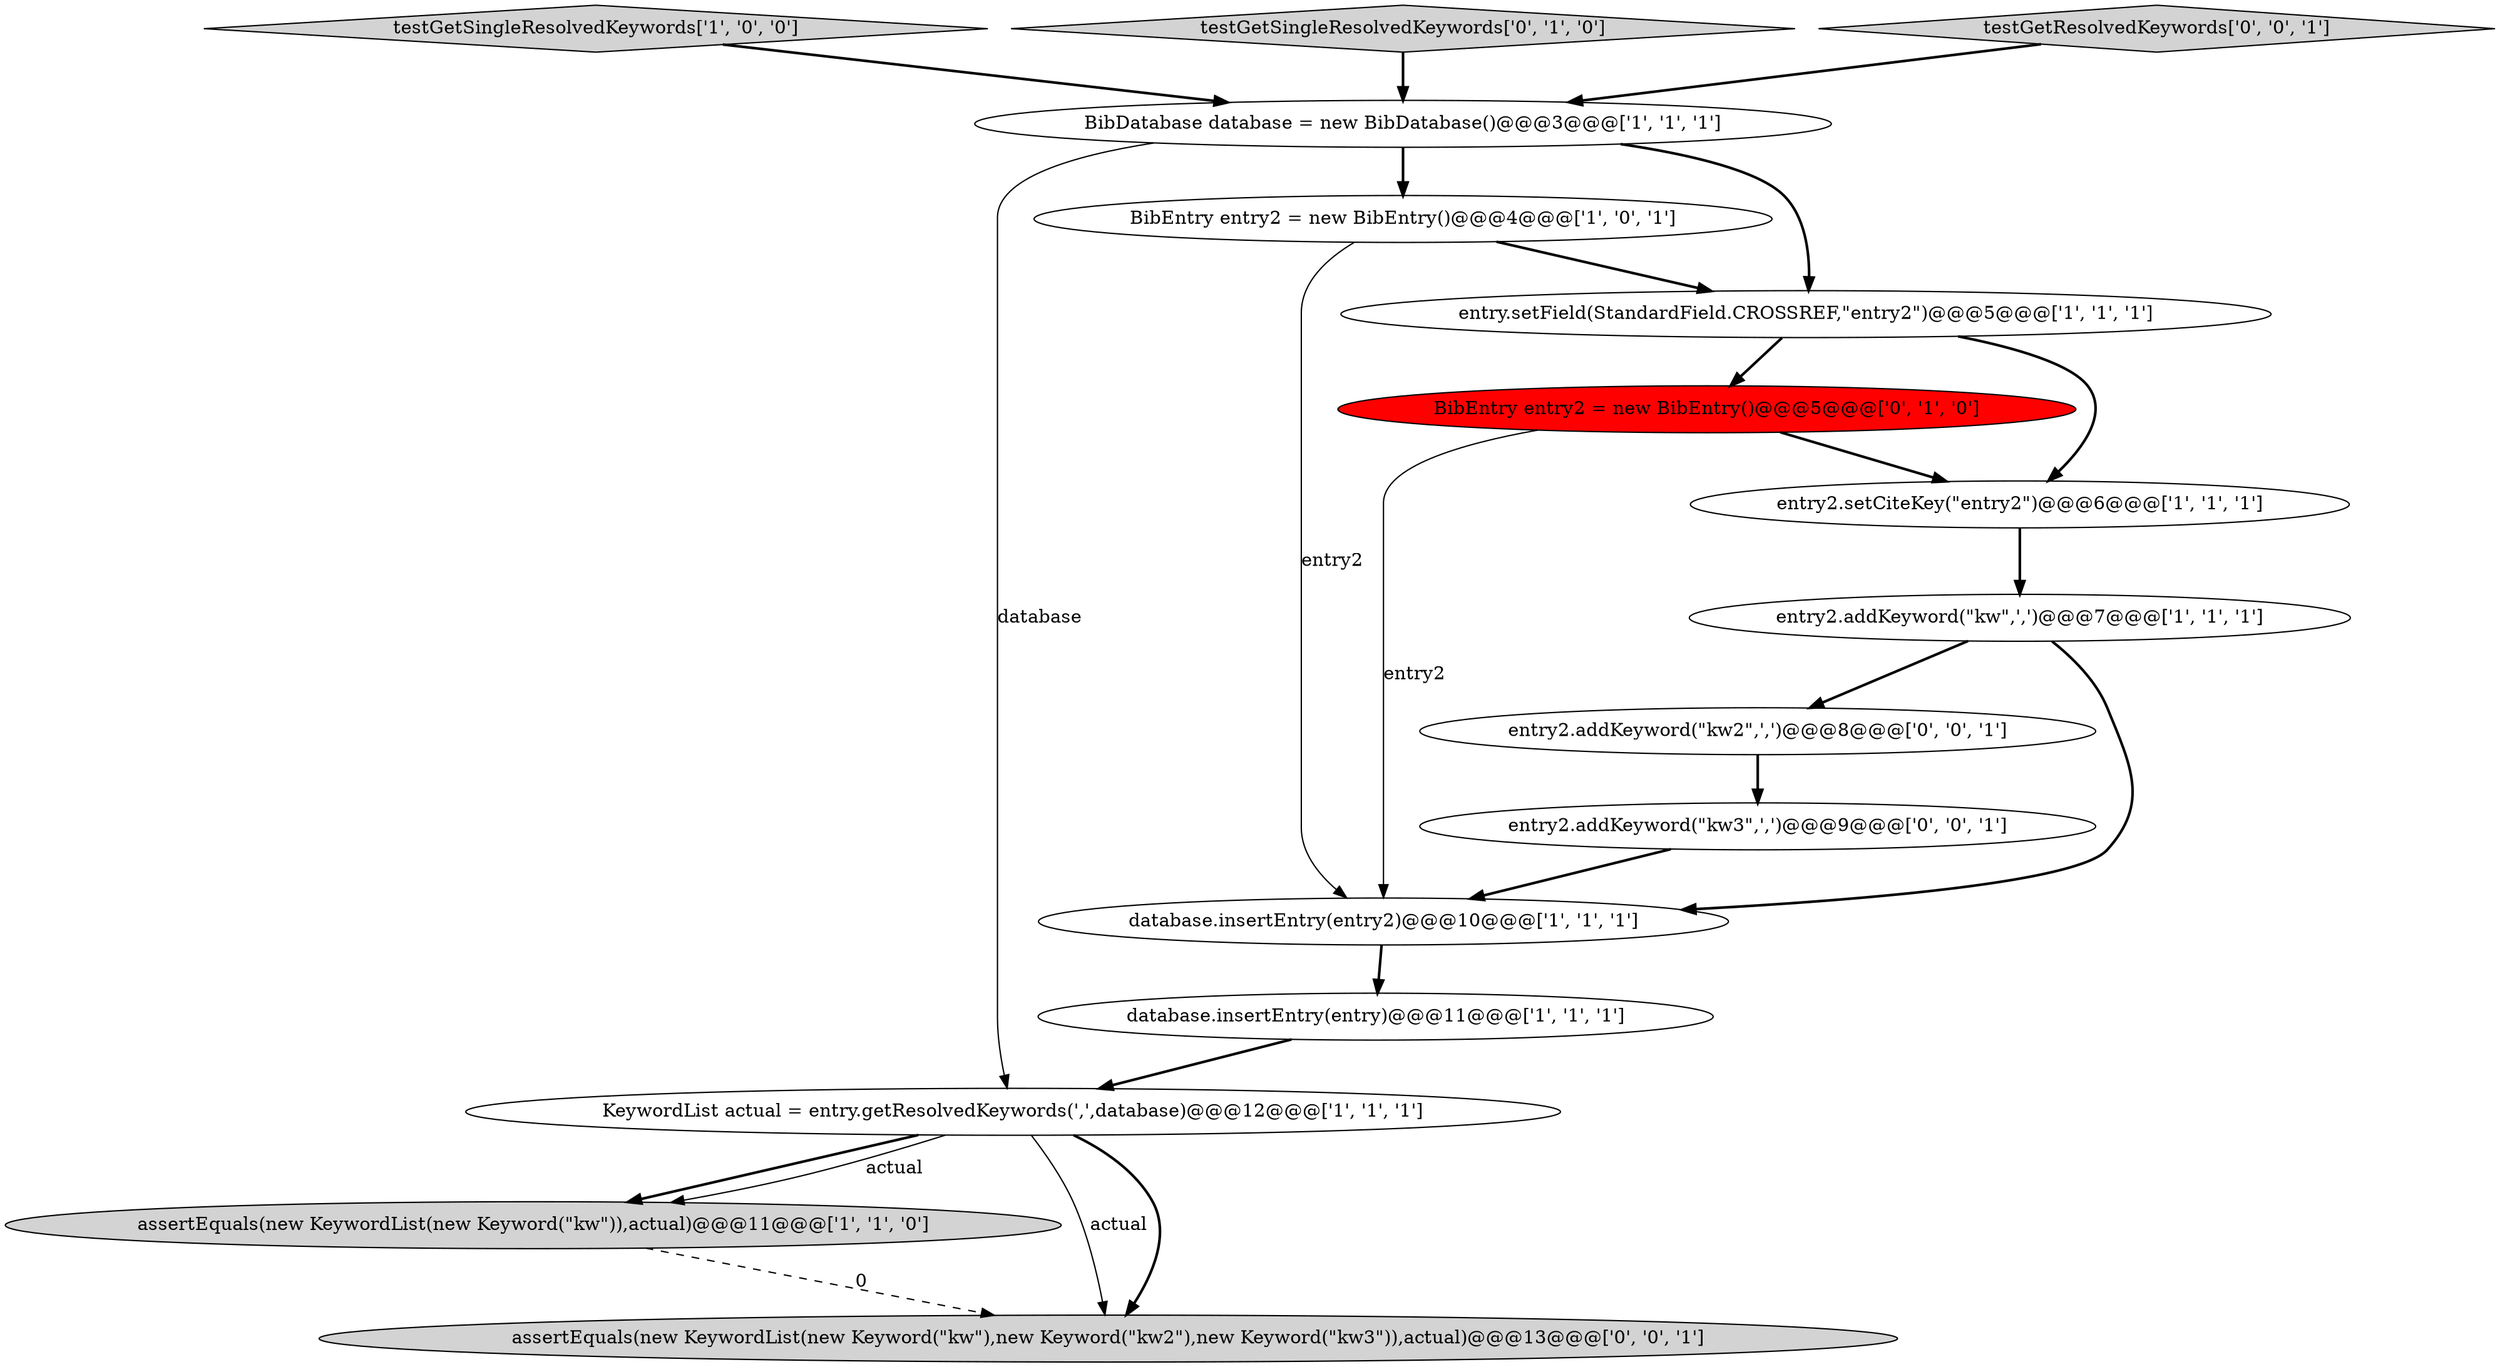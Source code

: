 digraph {
0 [style = filled, label = "testGetSingleResolvedKeywords['1', '0', '0']", fillcolor = lightgray, shape = diamond image = "AAA0AAABBB1BBB"];
10 [style = filled, label = "testGetSingleResolvedKeywords['0', '1', '0']", fillcolor = lightgray, shape = diamond image = "AAA0AAABBB2BBB"];
8 [style = filled, label = "KeywordList actual = entry.getResolvedKeywords(',',database)@@@12@@@['1', '1', '1']", fillcolor = white, shape = ellipse image = "AAA0AAABBB1BBB"];
1 [style = filled, label = "BibDatabase database = new BibDatabase()@@@3@@@['1', '1', '1']", fillcolor = white, shape = ellipse image = "AAA0AAABBB1BBB"];
9 [style = filled, label = "assertEquals(new KeywordList(new Keyword(\"kw\")),actual)@@@11@@@['1', '1', '0']", fillcolor = lightgray, shape = ellipse image = "AAA0AAABBB1BBB"];
3 [style = filled, label = "BibEntry entry2 = new BibEntry()@@@4@@@['1', '0', '1']", fillcolor = white, shape = ellipse image = "AAA0AAABBB1BBB"];
12 [style = filled, label = "assertEquals(new KeywordList(new Keyword(\"kw\"),new Keyword(\"kw2\"),new Keyword(\"kw3\")),actual)@@@13@@@['0', '0', '1']", fillcolor = lightgray, shape = ellipse image = "AAA0AAABBB3BBB"];
13 [style = filled, label = "entry2.addKeyword(\"kw3\",',')@@@9@@@['0', '0', '1']", fillcolor = white, shape = ellipse image = "AAA0AAABBB3BBB"];
11 [style = filled, label = "BibEntry entry2 = new BibEntry()@@@5@@@['0', '1', '0']", fillcolor = red, shape = ellipse image = "AAA1AAABBB2BBB"];
5 [style = filled, label = "entry.setField(StandardField.CROSSREF,\"entry2\")@@@5@@@['1', '1', '1']", fillcolor = white, shape = ellipse image = "AAA0AAABBB1BBB"];
14 [style = filled, label = "testGetResolvedKeywords['0', '0', '1']", fillcolor = lightgray, shape = diamond image = "AAA0AAABBB3BBB"];
6 [style = filled, label = "database.insertEntry(entry)@@@11@@@['1', '1', '1']", fillcolor = white, shape = ellipse image = "AAA0AAABBB1BBB"];
2 [style = filled, label = "database.insertEntry(entry2)@@@10@@@['1', '1', '1']", fillcolor = white, shape = ellipse image = "AAA0AAABBB1BBB"];
4 [style = filled, label = "entry2.setCiteKey(\"entry2\")@@@6@@@['1', '1', '1']", fillcolor = white, shape = ellipse image = "AAA0AAABBB1BBB"];
7 [style = filled, label = "entry2.addKeyword(\"kw\",',')@@@7@@@['1', '1', '1']", fillcolor = white, shape = ellipse image = "AAA0AAABBB1BBB"];
15 [style = filled, label = "entry2.addKeyword(\"kw2\",',')@@@8@@@['0', '0', '1']", fillcolor = white, shape = ellipse image = "AAA0AAABBB3BBB"];
1->5 [style = bold, label=""];
3->2 [style = solid, label="entry2"];
15->13 [style = bold, label=""];
2->6 [style = bold, label=""];
8->12 [style = solid, label="actual"];
11->4 [style = bold, label=""];
1->3 [style = bold, label=""];
4->7 [style = bold, label=""];
14->1 [style = bold, label=""];
3->5 [style = bold, label=""];
11->2 [style = solid, label="entry2"];
7->2 [style = bold, label=""];
0->1 [style = bold, label=""];
5->4 [style = bold, label=""];
6->8 [style = bold, label=""];
8->9 [style = bold, label=""];
7->15 [style = bold, label=""];
5->11 [style = bold, label=""];
8->9 [style = solid, label="actual"];
9->12 [style = dashed, label="0"];
10->1 [style = bold, label=""];
8->12 [style = bold, label=""];
1->8 [style = solid, label="database"];
13->2 [style = bold, label=""];
}
